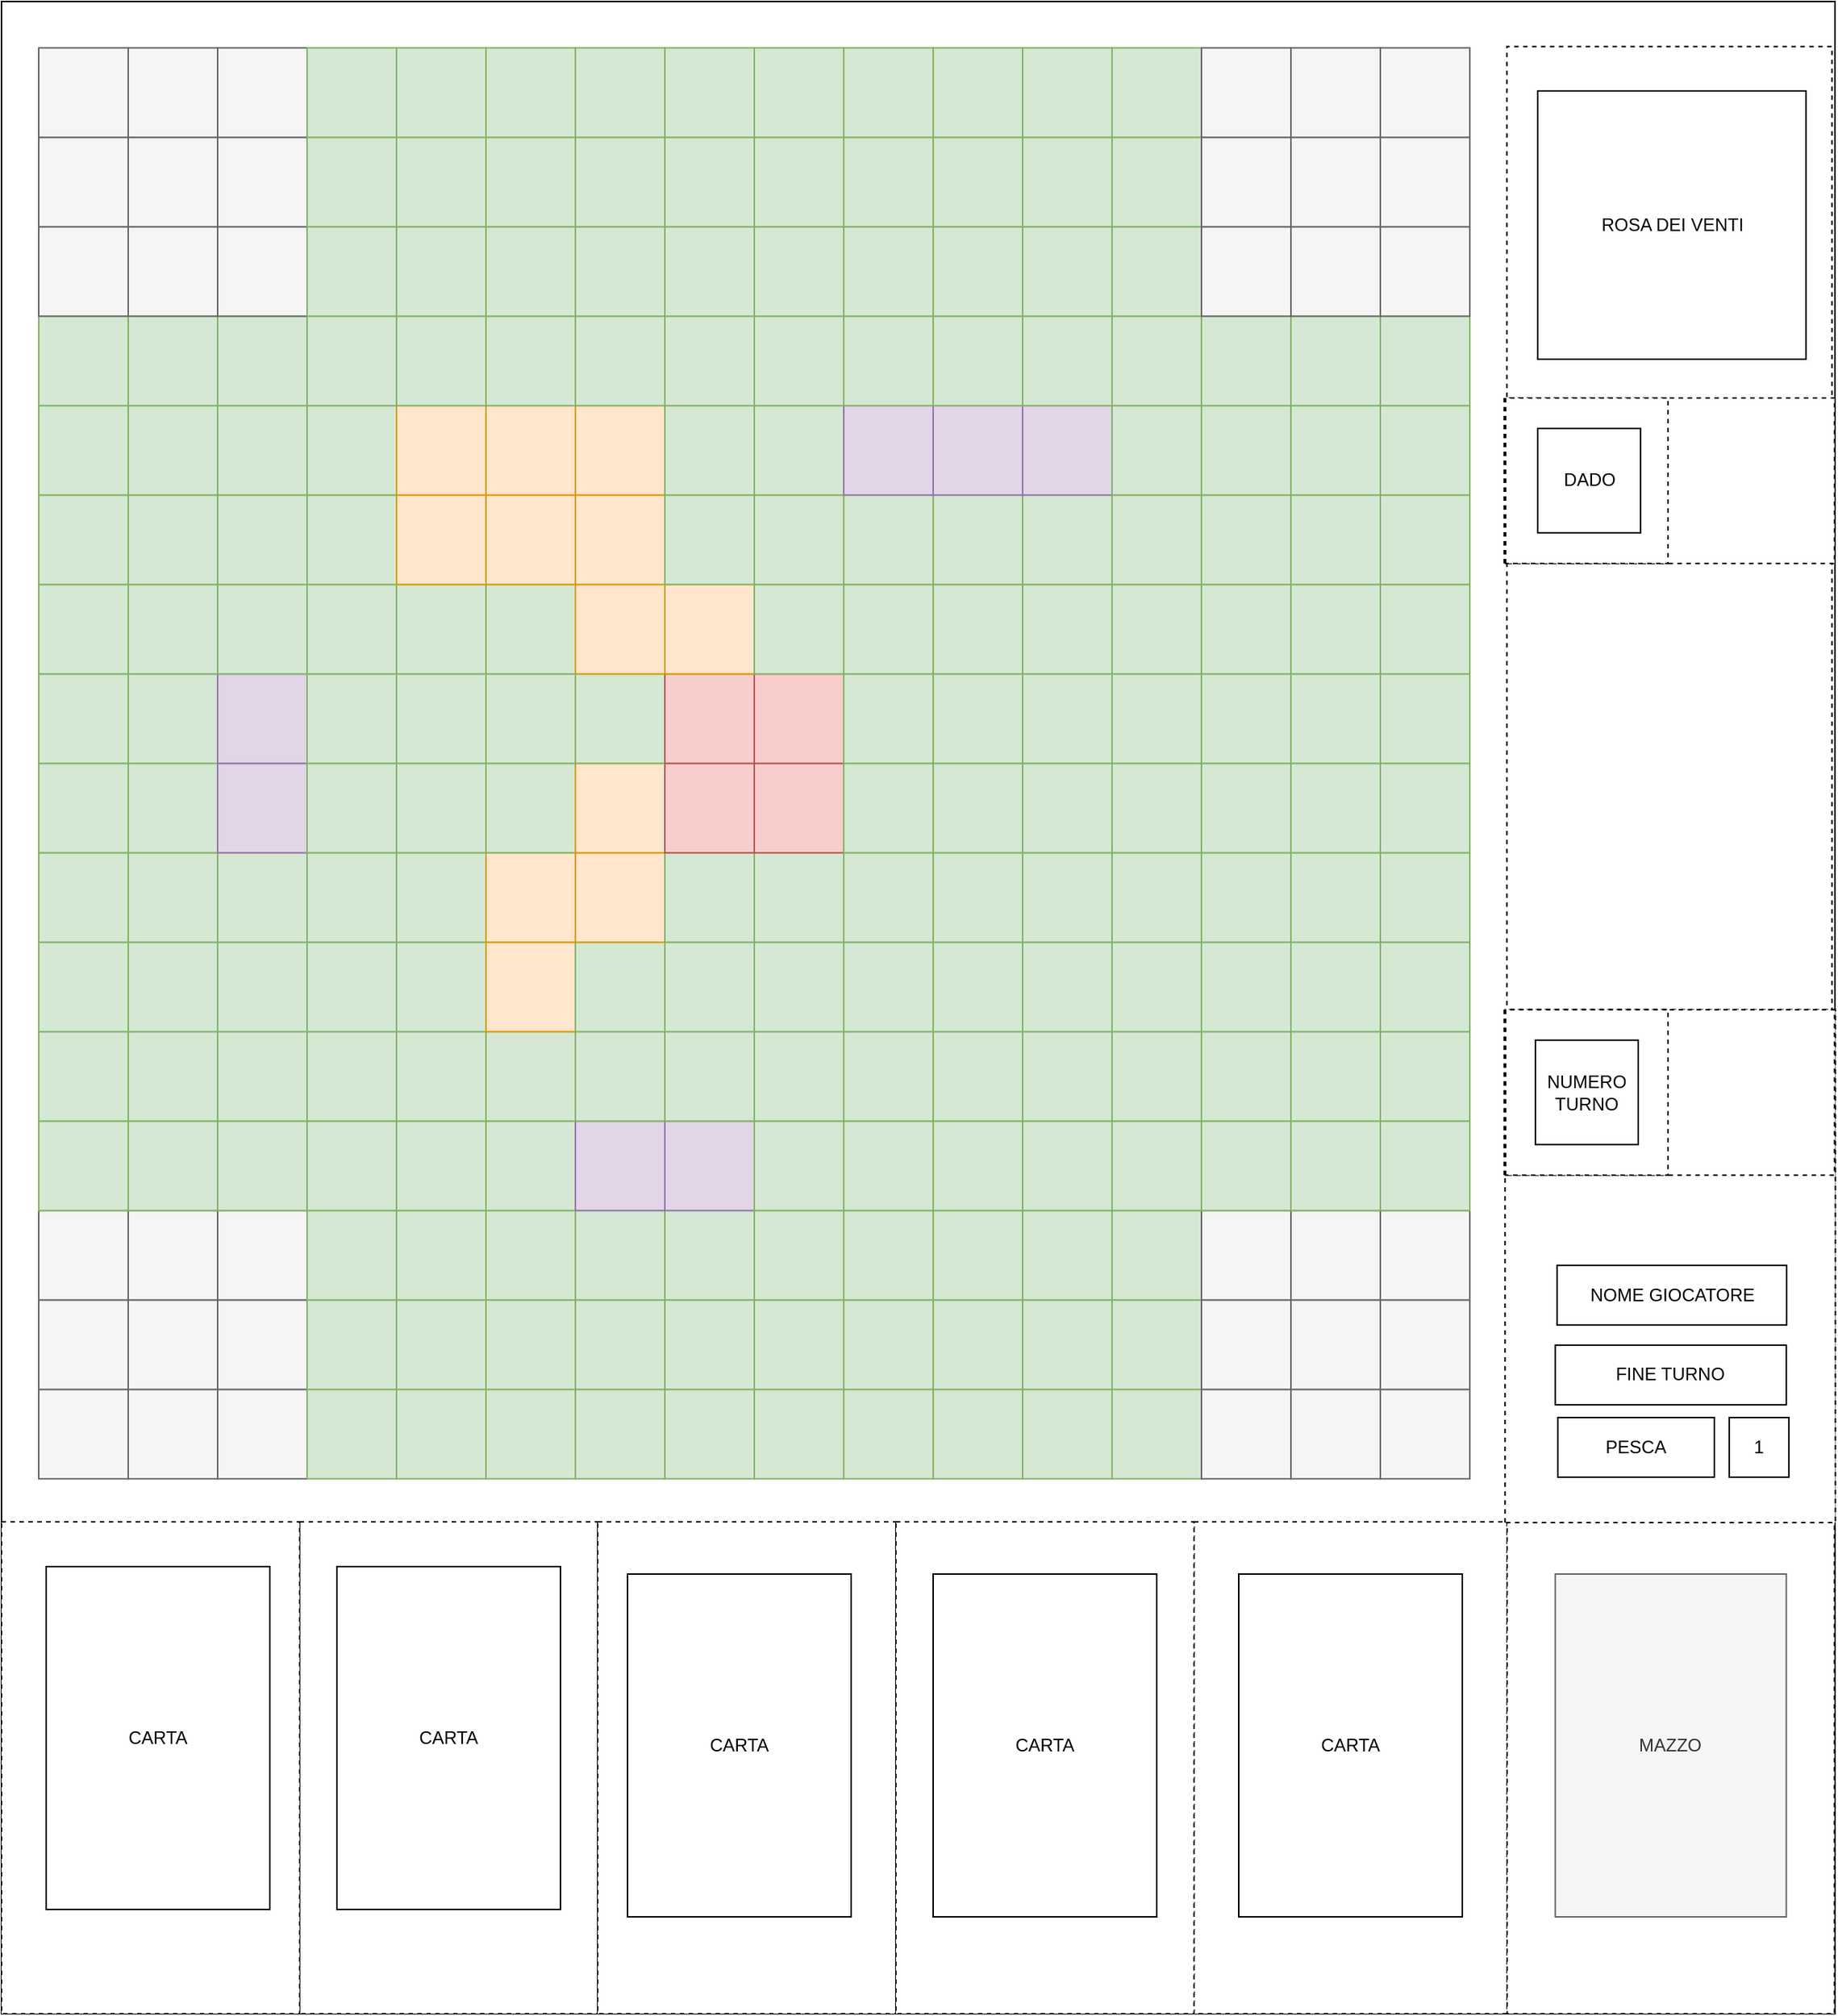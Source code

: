 <mxfile>
    <diagram id="CTq30IqzhG5_dcK7Rdjc" name="Page-1">
        <mxGraphModel dx="1653" dy="2580" grid="1" gridSize="10" guides="1" tooltips="1" connect="1" arrows="1" fold="1" page="1" pageScale="1" pageWidth="827" pageHeight="1169" math="0" shadow="0">
            <root>
                <mxCell id="0"/>
                <mxCell id="1" parent="0"/>
                <mxCell id="8" value="" style="rounded=0;whiteSpace=wrap;html=1;" parent="1" vertex="1">
                    <mxGeometry x="150" y="-380" width="1230" height="1350" as="geometry"/>
                </mxCell>
                <mxCell id="9" value="" style="rounded=0;whiteSpace=wrap;html=1;fillColor=#f5f5f5;fontColor=#333333;strokeColor=#666666;" parent="1" vertex="1">
                    <mxGeometry x="175" y="551.13" width="60" height="60" as="geometry"/>
                </mxCell>
                <mxCell id="10" value="" style="rounded=0;whiteSpace=wrap;html=1;fillColor=#f5f5f5;fontColor=#333333;strokeColor=#666666;" parent="1" vertex="1">
                    <mxGeometry x="235" y="551.13" width="60" height="60" as="geometry"/>
                </mxCell>
                <mxCell id="11" value="" style="rounded=0;whiteSpace=wrap;html=1;fillColor=#f5f5f5;fontColor=#333333;strokeColor=#666666;" parent="1" vertex="1">
                    <mxGeometry x="295" y="551.13" width="60" height="60" as="geometry"/>
                </mxCell>
                <mxCell id="12" value="" style="rounded=0;whiteSpace=wrap;html=1;fillColor=#d5e8d4;strokeColor=#82b366;" parent="1" vertex="1">
                    <mxGeometry x="355" y="551.13" width="60" height="60" as="geometry"/>
                </mxCell>
                <mxCell id="13" value="" style="rounded=0;whiteSpace=wrap;html=1;fillColor=#d5e8d4;strokeColor=#82b366;" parent="1" vertex="1">
                    <mxGeometry x="415" y="551.13" width="60" height="60" as="geometry"/>
                </mxCell>
                <mxCell id="14" value="" style="rounded=0;whiteSpace=wrap;html=1;fillColor=#d5e8d4;strokeColor=#82b366;" parent="1" vertex="1">
                    <mxGeometry x="475" y="551.13" width="60" height="60" as="geometry"/>
                </mxCell>
                <mxCell id="15" value="" style="rounded=0;whiteSpace=wrap;html=1;fillColor=#d5e8d4;strokeColor=#82b366;" parent="1" vertex="1">
                    <mxGeometry x="535" y="551.13" width="60" height="60" as="geometry"/>
                </mxCell>
                <mxCell id="16" value="" style="rounded=0;whiteSpace=wrap;html=1;fillColor=#d5e8d4;strokeColor=#82b366;" parent="1" vertex="1">
                    <mxGeometry x="595" y="551.13" width="60" height="60" as="geometry"/>
                </mxCell>
                <mxCell id="17" value="" style="rounded=0;whiteSpace=wrap;html=1;fillColor=#d5e8d4;strokeColor=#82b366;" parent="1" vertex="1">
                    <mxGeometry x="655" y="551.13" width="60" height="60" as="geometry"/>
                </mxCell>
                <mxCell id="18" value="" style="rounded=0;whiteSpace=wrap;html=1;fillColor=#d5e8d4;strokeColor=#82b366;" parent="1" vertex="1">
                    <mxGeometry x="715" y="551.13" width="60" height="60" as="geometry"/>
                </mxCell>
                <mxCell id="19" value="" style="rounded=0;whiteSpace=wrap;html=1;fillColor=#d5e8d4;strokeColor=#82b366;" parent="1" vertex="1">
                    <mxGeometry x="775" y="551.13" width="60" height="60" as="geometry"/>
                </mxCell>
                <mxCell id="20" value="" style="rounded=0;whiteSpace=wrap;html=1;fillColor=#d5e8d4;strokeColor=#82b366;" parent="1" vertex="1">
                    <mxGeometry x="835" y="551.13" width="60" height="60" as="geometry"/>
                </mxCell>
                <mxCell id="21" value="" style="rounded=0;whiteSpace=wrap;html=1;fillColor=#d5e8d4;strokeColor=#82b366;" parent="1" vertex="1">
                    <mxGeometry x="895" y="551.13" width="60" height="60" as="geometry"/>
                </mxCell>
                <mxCell id="23" value="" style="rounded=0;whiteSpace=wrap;html=1;fillColor=#f5f5f5;fontColor=#333333;strokeColor=#666666;" parent="1" vertex="1">
                    <mxGeometry x="955" y="551.13" width="60" height="60" as="geometry"/>
                </mxCell>
                <mxCell id="24" value="" style="rounded=0;whiteSpace=wrap;html=1;fillColor=#f5f5f5;fontColor=#333333;strokeColor=#666666;" parent="1" vertex="1">
                    <mxGeometry x="1015" y="551.13" width="60" height="60" as="geometry"/>
                </mxCell>
                <mxCell id="25" value="" style="rounded=0;whiteSpace=wrap;html=1;fillColor=#f5f5f5;fontColor=#333333;strokeColor=#666666;" parent="1" vertex="1">
                    <mxGeometry x="1075" y="551.13" width="60" height="60" as="geometry"/>
                </mxCell>
                <mxCell id="26" value="" style="rounded=0;whiteSpace=wrap;html=1;fillColor=#f5f5f5;fontColor=#333333;strokeColor=#666666;" parent="1" vertex="1">
                    <mxGeometry x="175" y="491.13" width="60" height="60" as="geometry"/>
                </mxCell>
                <mxCell id="27" value="" style="rounded=0;whiteSpace=wrap;html=1;fillColor=#f5f5f5;fontColor=#333333;strokeColor=#666666;" parent="1" vertex="1">
                    <mxGeometry x="235" y="491.13" width="60" height="60" as="geometry"/>
                </mxCell>
                <mxCell id="28" value="" style="rounded=0;whiteSpace=wrap;html=1;fillColor=#f5f5f5;fontColor=#333333;strokeColor=#666666;" parent="1" vertex="1">
                    <mxGeometry x="295" y="491.13" width="60" height="60" as="geometry"/>
                </mxCell>
                <mxCell id="29" value="" style="rounded=0;whiteSpace=wrap;html=1;fillColor=#d5e8d4;strokeColor=#82b366;" parent="1" vertex="1">
                    <mxGeometry x="355" y="491.13" width="60" height="60" as="geometry"/>
                </mxCell>
                <mxCell id="30" value="" style="rounded=0;whiteSpace=wrap;html=1;fillColor=#d5e8d4;strokeColor=#82b366;" parent="1" vertex="1">
                    <mxGeometry x="415" y="491.13" width="60" height="60" as="geometry"/>
                </mxCell>
                <mxCell id="31" value="" style="rounded=0;whiteSpace=wrap;html=1;fillColor=#d5e8d4;strokeColor=#82b366;" parent="1" vertex="1">
                    <mxGeometry x="475" y="491.13" width="60" height="60" as="geometry"/>
                </mxCell>
                <mxCell id="32" value="" style="rounded=0;whiteSpace=wrap;html=1;fillColor=#d5e8d4;strokeColor=#82b366;" parent="1" vertex="1">
                    <mxGeometry x="535" y="491.13" width="60" height="60" as="geometry"/>
                </mxCell>
                <mxCell id="33" value="" style="rounded=0;whiteSpace=wrap;html=1;fillColor=#d5e8d4;strokeColor=#82b366;" parent="1" vertex="1">
                    <mxGeometry x="595" y="491.13" width="60" height="60" as="geometry"/>
                </mxCell>
                <mxCell id="34" value="" style="rounded=0;whiteSpace=wrap;html=1;fillColor=#d5e8d4;strokeColor=#82b366;" parent="1" vertex="1">
                    <mxGeometry x="655" y="491.13" width="60" height="60" as="geometry"/>
                </mxCell>
                <mxCell id="35" value="" style="rounded=0;whiteSpace=wrap;html=1;fillColor=#d5e8d4;strokeColor=#82b366;" parent="1" vertex="1">
                    <mxGeometry x="715" y="491.13" width="60" height="60" as="geometry"/>
                </mxCell>
                <mxCell id="36" value="" style="rounded=0;whiteSpace=wrap;html=1;fillColor=#d5e8d4;strokeColor=#82b366;" parent="1" vertex="1">
                    <mxGeometry x="775" y="491.13" width="60" height="60" as="geometry"/>
                </mxCell>
                <mxCell id="37" value="" style="rounded=0;whiteSpace=wrap;html=1;fillColor=#d5e8d4;strokeColor=#82b366;" parent="1" vertex="1">
                    <mxGeometry x="835" y="491.13" width="60" height="60" as="geometry"/>
                </mxCell>
                <mxCell id="38" value="" style="rounded=0;whiteSpace=wrap;html=1;fillColor=#d5e8d4;strokeColor=#82b366;" parent="1" vertex="1">
                    <mxGeometry x="895" y="491.13" width="60" height="60" as="geometry"/>
                </mxCell>
                <mxCell id="39" value="" style="rounded=0;whiteSpace=wrap;html=1;fillColor=#f5f5f5;fontColor=#333333;strokeColor=#666666;" parent="1" vertex="1">
                    <mxGeometry x="955" y="491.13" width="60" height="60" as="geometry"/>
                </mxCell>
                <mxCell id="40" value="" style="rounded=0;whiteSpace=wrap;html=1;fillColor=#f5f5f5;fontColor=#333333;strokeColor=#666666;" parent="1" vertex="1">
                    <mxGeometry x="1015" y="491.13" width="60" height="60" as="geometry"/>
                </mxCell>
                <mxCell id="41" value="" style="rounded=0;whiteSpace=wrap;html=1;fillColor=#f5f5f5;fontColor=#333333;strokeColor=#666666;" parent="1" vertex="1">
                    <mxGeometry x="1075" y="491.13" width="60" height="60" as="geometry"/>
                </mxCell>
                <mxCell id="42" value="" style="rounded=0;whiteSpace=wrap;html=1;fillColor=#f5f5f5;fontColor=#333333;strokeColor=#666666;" parent="1" vertex="1">
                    <mxGeometry x="175" y="431.13" width="60" height="60" as="geometry"/>
                </mxCell>
                <mxCell id="43" value="" style="rounded=0;whiteSpace=wrap;html=1;fillColor=#f5f5f5;fontColor=#333333;strokeColor=#666666;" parent="1" vertex="1">
                    <mxGeometry x="235" y="431.13" width="60" height="60" as="geometry"/>
                </mxCell>
                <mxCell id="44" value="" style="rounded=0;whiteSpace=wrap;html=1;fillColor=#f5f5f5;fontColor=#333333;strokeColor=#666666;" parent="1" vertex="1">
                    <mxGeometry x="295" y="431.13" width="60" height="60" as="geometry"/>
                </mxCell>
                <mxCell id="45" value="" style="rounded=0;whiteSpace=wrap;html=1;fillColor=#d5e8d4;strokeColor=#82b366;" parent="1" vertex="1">
                    <mxGeometry x="355" y="431.13" width="60" height="60" as="geometry"/>
                </mxCell>
                <mxCell id="46" value="" style="rounded=0;whiteSpace=wrap;html=1;fillColor=#d5e8d4;strokeColor=#82b366;" parent="1" vertex="1">
                    <mxGeometry x="415" y="431.13" width="60" height="60" as="geometry"/>
                </mxCell>
                <mxCell id="47" value="" style="rounded=0;whiteSpace=wrap;html=1;fillColor=#d5e8d4;strokeColor=#82b366;" parent="1" vertex="1">
                    <mxGeometry x="475" y="431.13" width="60" height="60" as="geometry"/>
                </mxCell>
                <mxCell id="48" value="" style="rounded=0;whiteSpace=wrap;html=1;fillColor=#d5e8d4;strokeColor=#82b366;" parent="1" vertex="1">
                    <mxGeometry x="535" y="431.13" width="60" height="60" as="geometry"/>
                </mxCell>
                <mxCell id="49" value="" style="rounded=0;whiteSpace=wrap;html=1;fillColor=#d5e8d4;strokeColor=#82b366;" parent="1" vertex="1">
                    <mxGeometry x="595" y="431.13" width="60" height="60" as="geometry"/>
                </mxCell>
                <mxCell id="50" value="" style="rounded=0;whiteSpace=wrap;html=1;fillColor=#d5e8d4;strokeColor=#82b366;" parent="1" vertex="1">
                    <mxGeometry x="655" y="431.13" width="60" height="60" as="geometry"/>
                </mxCell>
                <mxCell id="51" value="" style="rounded=0;whiteSpace=wrap;html=1;fillColor=#d5e8d4;strokeColor=#82b366;" parent="1" vertex="1">
                    <mxGeometry x="715" y="431.13" width="60" height="60" as="geometry"/>
                </mxCell>
                <mxCell id="52" value="" style="rounded=0;whiteSpace=wrap;html=1;fillColor=#d5e8d4;strokeColor=#82b366;" parent="1" vertex="1">
                    <mxGeometry x="775" y="431.13" width="60" height="60" as="geometry"/>
                </mxCell>
                <mxCell id="53" value="" style="rounded=0;whiteSpace=wrap;html=1;fillColor=#d5e8d4;strokeColor=#82b366;" parent="1" vertex="1">
                    <mxGeometry x="835" y="431.13" width="60" height="60" as="geometry"/>
                </mxCell>
                <mxCell id="54" value="" style="rounded=0;whiteSpace=wrap;html=1;fillColor=#d5e8d4;strokeColor=#82b366;" parent="1" vertex="1">
                    <mxGeometry x="895" y="431.13" width="60" height="60" as="geometry"/>
                </mxCell>
                <mxCell id="55" value="" style="rounded=0;whiteSpace=wrap;html=1;fillColor=#f5f5f5;fontColor=#333333;strokeColor=#666666;" parent="1" vertex="1">
                    <mxGeometry x="955" y="431.13" width="60" height="60" as="geometry"/>
                </mxCell>
                <mxCell id="56" value="" style="rounded=0;whiteSpace=wrap;html=1;fillColor=#f5f5f5;fontColor=#333333;strokeColor=#666666;" parent="1" vertex="1">
                    <mxGeometry x="1015" y="431.13" width="60" height="60" as="geometry"/>
                </mxCell>
                <mxCell id="57" value="" style="rounded=0;whiteSpace=wrap;html=1;fillColor=#f5f5f5;fontColor=#333333;strokeColor=#666666;" parent="1" vertex="1">
                    <mxGeometry x="1075" y="431.13" width="60" height="60" as="geometry"/>
                </mxCell>
                <mxCell id="58" value="" style="rounded=0;whiteSpace=wrap;html=1;fillColor=#d5e8d4;strokeColor=#82b366;" parent="1" vertex="1">
                    <mxGeometry x="175" y="371.13" width="60" height="60" as="geometry"/>
                </mxCell>
                <mxCell id="59" value="" style="rounded=0;whiteSpace=wrap;html=1;fillColor=#d5e8d4;strokeColor=#82b366;" parent="1" vertex="1">
                    <mxGeometry x="235" y="371.13" width="60" height="60" as="geometry"/>
                </mxCell>
                <mxCell id="60" value="" style="rounded=0;whiteSpace=wrap;html=1;fillColor=#d5e8d4;strokeColor=#82b366;" parent="1" vertex="1">
                    <mxGeometry x="295" y="371.13" width="60" height="60" as="geometry"/>
                </mxCell>
                <mxCell id="61" value="" style="rounded=0;whiteSpace=wrap;html=1;fillColor=#d5e8d4;strokeColor=#82b366;" parent="1" vertex="1">
                    <mxGeometry x="355" y="371.13" width="60" height="60" as="geometry"/>
                </mxCell>
                <mxCell id="62" value="" style="rounded=0;whiteSpace=wrap;html=1;fillColor=#d5e8d4;strokeColor=#82b366;" parent="1" vertex="1">
                    <mxGeometry x="415" y="371.13" width="60" height="60" as="geometry"/>
                </mxCell>
                <mxCell id="63" value="" style="rounded=0;whiteSpace=wrap;html=1;fillColor=#d5e8d4;strokeColor=#82b366;" parent="1" vertex="1">
                    <mxGeometry x="475" y="371.13" width="60" height="60" as="geometry"/>
                </mxCell>
                <mxCell id="64" value="" style="rounded=0;whiteSpace=wrap;html=1;fillColor=#e1d5e7;strokeColor=#9673a6;" parent="1" vertex="1">
                    <mxGeometry x="535" y="371.13" width="60" height="60" as="geometry"/>
                </mxCell>
                <mxCell id="65" value="" style="rounded=0;whiteSpace=wrap;html=1;fillColor=#e1d5e7;strokeColor=#9673a6;" parent="1" vertex="1">
                    <mxGeometry x="595" y="371.13" width="60" height="60" as="geometry"/>
                </mxCell>
                <mxCell id="66" value="" style="rounded=0;whiteSpace=wrap;html=1;fillColor=#d5e8d4;strokeColor=#82b366;" parent="1" vertex="1">
                    <mxGeometry x="655" y="371.13" width="60" height="60" as="geometry"/>
                </mxCell>
                <mxCell id="67" value="" style="rounded=0;whiteSpace=wrap;html=1;fillColor=#d5e8d4;strokeColor=#82b366;" parent="1" vertex="1">
                    <mxGeometry x="715" y="371.13" width="60" height="60" as="geometry"/>
                </mxCell>
                <mxCell id="68" value="" style="rounded=0;whiteSpace=wrap;html=1;fillColor=#d5e8d4;strokeColor=#82b366;" parent="1" vertex="1">
                    <mxGeometry x="775" y="371.13" width="60" height="60" as="geometry"/>
                </mxCell>
                <mxCell id="69" value="" style="rounded=0;whiteSpace=wrap;html=1;fillColor=#d5e8d4;strokeColor=#82b366;" parent="1" vertex="1">
                    <mxGeometry x="835" y="371.13" width="60" height="60" as="geometry"/>
                </mxCell>
                <mxCell id="70" value="" style="rounded=0;whiteSpace=wrap;html=1;fillColor=#d5e8d4;strokeColor=#82b366;" parent="1" vertex="1">
                    <mxGeometry x="895" y="371.13" width="60" height="60" as="geometry"/>
                </mxCell>
                <mxCell id="71" value="" style="rounded=0;whiteSpace=wrap;html=1;fillColor=#d5e8d4;strokeColor=#82b366;" parent="1" vertex="1">
                    <mxGeometry x="955" y="371.13" width="60" height="60" as="geometry"/>
                </mxCell>
                <mxCell id="72" value="" style="rounded=0;whiteSpace=wrap;html=1;fillColor=#d5e8d4;strokeColor=#82b366;" parent="1" vertex="1">
                    <mxGeometry x="1015" y="371.13" width="60" height="60" as="geometry"/>
                </mxCell>
                <mxCell id="73" value="" style="rounded=0;whiteSpace=wrap;html=1;fillColor=#d5e8d4;strokeColor=#82b366;" parent="1" vertex="1">
                    <mxGeometry x="1075" y="371.13" width="60" height="60" as="geometry"/>
                </mxCell>
                <mxCell id="74" value="" style="rounded=0;whiteSpace=wrap;html=1;fillColor=#d5e8d4;strokeColor=#82b366;" parent="1" vertex="1">
                    <mxGeometry x="175" y="311.13" width="60" height="60" as="geometry"/>
                </mxCell>
                <mxCell id="75" value="" style="rounded=0;whiteSpace=wrap;html=1;fillColor=#d5e8d4;strokeColor=#82b366;" parent="1" vertex="1">
                    <mxGeometry x="235" y="311.13" width="60" height="60" as="geometry"/>
                </mxCell>
                <mxCell id="76" value="" style="rounded=0;whiteSpace=wrap;html=1;fillColor=#d5e8d4;strokeColor=#82b366;" parent="1" vertex="1">
                    <mxGeometry x="295" y="311.13" width="60" height="60" as="geometry"/>
                </mxCell>
                <mxCell id="77" value="" style="rounded=0;whiteSpace=wrap;html=1;fillColor=#d5e8d4;strokeColor=#82b366;" parent="1" vertex="1">
                    <mxGeometry x="355" y="311.13" width="60" height="60" as="geometry"/>
                </mxCell>
                <mxCell id="78" value="" style="rounded=0;whiteSpace=wrap;html=1;fillColor=#d5e8d4;strokeColor=#82b366;" parent="1" vertex="1">
                    <mxGeometry x="415" y="311.13" width="60" height="60" as="geometry"/>
                </mxCell>
                <mxCell id="79" value="" style="rounded=0;whiteSpace=wrap;html=1;fillColor=#d5e8d4;strokeColor=#82b366;" parent="1" vertex="1">
                    <mxGeometry x="475" y="311.13" width="60" height="60" as="geometry"/>
                </mxCell>
                <mxCell id="80" value="" style="rounded=0;whiteSpace=wrap;html=1;fillColor=#d5e8d4;strokeColor=#82b366;" parent="1" vertex="1">
                    <mxGeometry x="535" y="311.13" width="60" height="60" as="geometry"/>
                </mxCell>
                <mxCell id="81" value="" style="rounded=0;whiteSpace=wrap;html=1;fillColor=#d5e8d4;strokeColor=#82b366;" parent="1" vertex="1">
                    <mxGeometry x="595" y="311.13" width="60" height="60" as="geometry"/>
                </mxCell>
                <mxCell id="82" value="" style="rounded=0;whiteSpace=wrap;html=1;fillColor=#d5e8d4;strokeColor=#82b366;" parent="1" vertex="1">
                    <mxGeometry x="655" y="311.13" width="60" height="60" as="geometry"/>
                </mxCell>
                <mxCell id="83" value="" style="rounded=0;whiteSpace=wrap;html=1;fillColor=#d5e8d4;strokeColor=#82b366;" parent="1" vertex="1">
                    <mxGeometry x="715" y="311.13" width="60" height="60" as="geometry"/>
                </mxCell>
                <mxCell id="84" value="" style="rounded=0;whiteSpace=wrap;html=1;fillColor=#d5e8d4;strokeColor=#82b366;" parent="1" vertex="1">
                    <mxGeometry x="775" y="311.13" width="60" height="60" as="geometry"/>
                </mxCell>
                <mxCell id="85" value="" style="rounded=0;whiteSpace=wrap;html=1;fillColor=#d5e8d4;strokeColor=#82b366;" parent="1" vertex="1">
                    <mxGeometry x="835" y="311.13" width="60" height="60" as="geometry"/>
                </mxCell>
                <mxCell id="86" value="" style="rounded=0;whiteSpace=wrap;html=1;fillColor=#d5e8d4;strokeColor=#82b366;" parent="1" vertex="1">
                    <mxGeometry x="895" y="311.13" width="60" height="60" as="geometry"/>
                </mxCell>
                <mxCell id="87" value="" style="rounded=0;whiteSpace=wrap;html=1;fillColor=#d5e8d4;strokeColor=#82b366;" parent="1" vertex="1">
                    <mxGeometry x="955" y="311.13" width="60" height="60" as="geometry"/>
                </mxCell>
                <mxCell id="88" value="" style="rounded=0;whiteSpace=wrap;html=1;fillColor=#d5e8d4;strokeColor=#82b366;" parent="1" vertex="1">
                    <mxGeometry x="1015" y="311.13" width="60" height="60" as="geometry"/>
                </mxCell>
                <mxCell id="89" value="" style="rounded=0;whiteSpace=wrap;html=1;fillColor=#d5e8d4;strokeColor=#82b366;" parent="1" vertex="1">
                    <mxGeometry x="1075" y="311.13" width="60" height="60" as="geometry"/>
                </mxCell>
                <mxCell id="90" value="" style="rounded=0;whiteSpace=wrap;html=1;fillColor=#d5e8d4;strokeColor=#82b366;" parent="1" vertex="1">
                    <mxGeometry x="175" y="251.13" width="60" height="60" as="geometry"/>
                </mxCell>
                <mxCell id="91" value="" style="rounded=0;whiteSpace=wrap;html=1;fillColor=#d5e8d4;strokeColor=#82b366;" parent="1" vertex="1">
                    <mxGeometry x="235" y="251.13" width="60" height="60" as="geometry"/>
                </mxCell>
                <mxCell id="92" value="" style="rounded=0;whiteSpace=wrap;html=1;fillColor=#d5e8d4;strokeColor=#82b366;" parent="1" vertex="1">
                    <mxGeometry x="295" y="251.13" width="60" height="60" as="geometry"/>
                </mxCell>
                <mxCell id="93" value="" style="rounded=0;whiteSpace=wrap;html=1;fillColor=#d5e8d4;strokeColor=#82b366;" parent="1" vertex="1">
                    <mxGeometry x="355" y="251.13" width="60" height="60" as="geometry"/>
                </mxCell>
                <mxCell id="94" value="" style="rounded=0;whiteSpace=wrap;html=1;fillColor=#d5e8d4;strokeColor=#82b366;" parent="1" vertex="1">
                    <mxGeometry x="415" y="251.13" width="60" height="60" as="geometry"/>
                </mxCell>
                <mxCell id="95" value="" style="rounded=0;whiteSpace=wrap;html=1;fillColor=#ffe6cc;strokeColor=#d79b00;" parent="1" vertex="1">
                    <mxGeometry x="475" y="251.13" width="60" height="60" as="geometry"/>
                </mxCell>
                <mxCell id="96" value="" style="rounded=0;whiteSpace=wrap;html=1;fillColor=#d5e8d4;strokeColor=#82b366;" parent="1" vertex="1">
                    <mxGeometry x="535" y="251.13" width="60" height="60" as="geometry"/>
                </mxCell>
                <mxCell id="97" value="" style="rounded=0;whiteSpace=wrap;html=1;fillColor=#d5e8d4;strokeColor=#82b366;" parent="1" vertex="1">
                    <mxGeometry x="595" y="251.13" width="60" height="60" as="geometry"/>
                </mxCell>
                <mxCell id="98" value="" style="rounded=0;whiteSpace=wrap;html=1;fillColor=#d5e8d4;strokeColor=#82b366;" parent="1" vertex="1">
                    <mxGeometry x="655" y="251.13" width="60" height="60" as="geometry"/>
                </mxCell>
                <mxCell id="99" value="" style="rounded=0;whiteSpace=wrap;html=1;fillColor=#d5e8d4;strokeColor=#82b366;" parent="1" vertex="1">
                    <mxGeometry x="715" y="251.13" width="60" height="60" as="geometry"/>
                </mxCell>
                <mxCell id="100" value="" style="rounded=0;whiteSpace=wrap;html=1;fillColor=#d5e8d4;strokeColor=#82b366;" parent="1" vertex="1">
                    <mxGeometry x="775" y="251.13" width="60" height="60" as="geometry"/>
                </mxCell>
                <mxCell id="101" value="" style="rounded=0;whiteSpace=wrap;html=1;fillColor=#d5e8d4;strokeColor=#82b366;" parent="1" vertex="1">
                    <mxGeometry x="835" y="251.13" width="60" height="60" as="geometry"/>
                </mxCell>
                <mxCell id="102" value="" style="rounded=0;whiteSpace=wrap;html=1;fillColor=#d5e8d4;strokeColor=#82b366;" parent="1" vertex="1">
                    <mxGeometry x="895" y="251.13" width="60" height="60" as="geometry"/>
                </mxCell>
                <mxCell id="103" value="" style="rounded=0;whiteSpace=wrap;html=1;fillColor=#d5e8d4;strokeColor=#82b366;" parent="1" vertex="1">
                    <mxGeometry x="955" y="251.13" width="60" height="60" as="geometry"/>
                </mxCell>
                <mxCell id="104" value="" style="rounded=0;whiteSpace=wrap;html=1;fillColor=#d5e8d4;strokeColor=#82b366;" parent="1" vertex="1">
                    <mxGeometry x="1015" y="251.13" width="60" height="60" as="geometry"/>
                </mxCell>
                <mxCell id="105" value="" style="rounded=0;whiteSpace=wrap;html=1;fillColor=#d5e8d4;strokeColor=#82b366;" parent="1" vertex="1">
                    <mxGeometry x="1075" y="251.13" width="60" height="60" as="geometry"/>
                </mxCell>
                <mxCell id="106" value="" style="rounded=0;whiteSpace=wrap;html=1;fillColor=#d5e8d4;strokeColor=#82b366;" parent="1" vertex="1">
                    <mxGeometry x="175" y="191.13" width="60" height="60" as="geometry"/>
                </mxCell>
                <mxCell id="107" value="" style="rounded=0;whiteSpace=wrap;html=1;fillColor=#d5e8d4;strokeColor=#82b366;" parent="1" vertex="1">
                    <mxGeometry x="235" y="191.13" width="60" height="60" as="geometry"/>
                </mxCell>
                <mxCell id="108" value="" style="rounded=0;whiteSpace=wrap;html=1;fillColor=#d5e8d4;strokeColor=#82b366;" parent="1" vertex="1">
                    <mxGeometry x="295" y="191.13" width="60" height="60" as="geometry"/>
                </mxCell>
                <mxCell id="109" value="" style="rounded=0;whiteSpace=wrap;html=1;fillColor=#d5e8d4;strokeColor=#82b366;" parent="1" vertex="1">
                    <mxGeometry x="355" y="191.13" width="60" height="60" as="geometry"/>
                </mxCell>
                <mxCell id="110" value="" style="rounded=0;whiteSpace=wrap;html=1;fillColor=#d5e8d4;strokeColor=#82b366;" parent="1" vertex="1">
                    <mxGeometry x="415" y="191.13" width="60" height="60" as="geometry"/>
                </mxCell>
                <mxCell id="111" value="" style="rounded=0;whiteSpace=wrap;html=1;fillColor=#ffe6cc;strokeColor=#d79b00;" parent="1" vertex="1">
                    <mxGeometry x="475" y="191.13" width="60" height="60" as="geometry"/>
                </mxCell>
                <mxCell id="112" value="" style="rounded=0;whiteSpace=wrap;html=1;fillColor=#ffe6cc;strokeColor=#d79b00;" parent="1" vertex="1">
                    <mxGeometry x="535" y="191.13" width="60" height="60" as="geometry"/>
                </mxCell>
                <mxCell id="113" value="" style="rounded=0;whiteSpace=wrap;html=1;fillColor=#d5e8d4;strokeColor=#82b366;" parent="1" vertex="1">
                    <mxGeometry x="595" y="191.13" width="60" height="60" as="geometry"/>
                </mxCell>
                <mxCell id="114" value="" style="rounded=0;whiteSpace=wrap;html=1;fillColor=#d5e8d4;strokeColor=#82b366;" parent="1" vertex="1">
                    <mxGeometry x="655" y="191.13" width="60" height="60" as="geometry"/>
                </mxCell>
                <mxCell id="115" value="" style="rounded=0;whiteSpace=wrap;html=1;fillColor=#d5e8d4;strokeColor=#82b366;" parent="1" vertex="1">
                    <mxGeometry x="715" y="191.13" width="60" height="60" as="geometry"/>
                </mxCell>
                <mxCell id="116" value="" style="rounded=0;whiteSpace=wrap;html=1;fillColor=#d5e8d4;strokeColor=#82b366;" parent="1" vertex="1">
                    <mxGeometry x="775" y="191.13" width="60" height="60" as="geometry"/>
                </mxCell>
                <mxCell id="117" value="" style="rounded=0;whiteSpace=wrap;html=1;fillColor=#d5e8d4;strokeColor=#82b366;" parent="1" vertex="1">
                    <mxGeometry x="835" y="191.13" width="60" height="60" as="geometry"/>
                </mxCell>
                <mxCell id="118" value="" style="rounded=0;whiteSpace=wrap;html=1;fillColor=#d5e8d4;strokeColor=#82b366;" parent="1" vertex="1">
                    <mxGeometry x="895" y="191.13" width="60" height="60" as="geometry"/>
                </mxCell>
                <mxCell id="119" value="" style="rounded=0;whiteSpace=wrap;html=1;fillColor=#d5e8d4;strokeColor=#82b366;" parent="1" vertex="1">
                    <mxGeometry x="955" y="191.13" width="60" height="60" as="geometry"/>
                </mxCell>
                <mxCell id="120" value="" style="rounded=0;whiteSpace=wrap;html=1;fillColor=#d5e8d4;strokeColor=#82b366;" parent="1" vertex="1">
                    <mxGeometry x="1015" y="191.13" width="60" height="60" as="geometry"/>
                </mxCell>
                <mxCell id="121" value="" style="rounded=0;whiteSpace=wrap;html=1;fillColor=#d5e8d4;strokeColor=#82b366;" parent="1" vertex="1">
                    <mxGeometry x="1075" y="191.13" width="60" height="60" as="geometry"/>
                </mxCell>
                <mxCell id="122" value="" style="rounded=0;whiteSpace=wrap;html=1;fillColor=#d5e8d4;strokeColor=#82b366;" parent="1" vertex="1">
                    <mxGeometry x="175" y="131.13" width="60" height="60" as="geometry"/>
                </mxCell>
                <mxCell id="123" value="" style="rounded=0;whiteSpace=wrap;html=1;fillColor=#d5e8d4;strokeColor=#82b366;" parent="1" vertex="1">
                    <mxGeometry x="235" y="131.13" width="60" height="60" as="geometry"/>
                </mxCell>
                <mxCell id="124" value="" style="rounded=0;whiteSpace=wrap;html=1;fillColor=#e1d5e7;strokeColor=#9673a6;" parent="1" vertex="1">
                    <mxGeometry x="295" y="131.13" width="60" height="60" as="geometry"/>
                </mxCell>
                <mxCell id="125" value="" style="rounded=0;whiteSpace=wrap;html=1;fillColor=#d5e8d4;strokeColor=#82b366;" parent="1" vertex="1">
                    <mxGeometry x="355" y="131.13" width="60" height="60" as="geometry"/>
                </mxCell>
                <mxCell id="126" value="" style="rounded=0;whiteSpace=wrap;html=1;fillColor=#d5e8d4;strokeColor=#82b366;" parent="1" vertex="1">
                    <mxGeometry x="415" y="131.13" width="60" height="60" as="geometry"/>
                </mxCell>
                <mxCell id="127" value="" style="rounded=0;whiteSpace=wrap;html=1;fillColor=#d5e8d4;strokeColor=#82b366;" parent="1" vertex="1">
                    <mxGeometry x="475" y="131.13" width="60" height="60" as="geometry"/>
                </mxCell>
                <mxCell id="128" value="" style="rounded=0;whiteSpace=wrap;html=1;fillColor=#ffe6cc;strokeColor=#d79b00;" parent="1" vertex="1">
                    <mxGeometry x="535" y="131.13" width="60" height="60" as="geometry"/>
                </mxCell>
                <mxCell id="129" value="" style="rounded=0;whiteSpace=wrap;html=1;fillColor=#f8cecc;strokeColor=#b85450;" parent="1" vertex="1">
                    <mxGeometry x="595" y="131.13" width="60" height="60" as="geometry"/>
                </mxCell>
                <mxCell id="130" value="" style="rounded=0;whiteSpace=wrap;html=1;fillColor=#f8cecc;strokeColor=#b85450;" parent="1" vertex="1">
                    <mxGeometry x="655" y="131.13" width="60" height="60" as="geometry"/>
                </mxCell>
                <mxCell id="131" value="" style="rounded=0;whiteSpace=wrap;html=1;fillColor=#d5e8d4;strokeColor=#82b366;" parent="1" vertex="1">
                    <mxGeometry x="715" y="131.13" width="60" height="60" as="geometry"/>
                </mxCell>
                <mxCell id="132" value="" style="rounded=0;whiteSpace=wrap;html=1;fillColor=#d5e8d4;strokeColor=#82b366;" parent="1" vertex="1">
                    <mxGeometry x="775" y="131.13" width="60" height="60" as="geometry"/>
                </mxCell>
                <mxCell id="133" value="" style="rounded=0;whiteSpace=wrap;html=1;fillColor=#d5e8d4;strokeColor=#82b366;" parent="1" vertex="1">
                    <mxGeometry x="835" y="131.13" width="60" height="60" as="geometry"/>
                </mxCell>
                <mxCell id="134" value="" style="rounded=0;whiteSpace=wrap;html=1;fillColor=#d5e8d4;strokeColor=#82b366;" parent="1" vertex="1">
                    <mxGeometry x="895" y="131.13" width="60" height="60" as="geometry"/>
                </mxCell>
                <mxCell id="135" value="" style="rounded=0;whiteSpace=wrap;html=1;fillColor=#d5e8d4;strokeColor=#82b366;" parent="1" vertex="1">
                    <mxGeometry x="955" y="131.13" width="60" height="60" as="geometry"/>
                </mxCell>
                <mxCell id="136" value="" style="rounded=0;whiteSpace=wrap;html=1;fillColor=#d5e8d4;strokeColor=#82b366;" parent="1" vertex="1">
                    <mxGeometry x="1015" y="131.13" width="60" height="60" as="geometry"/>
                </mxCell>
                <mxCell id="137" value="" style="rounded=0;whiteSpace=wrap;html=1;fillColor=#d5e8d4;strokeColor=#82b366;" parent="1" vertex="1">
                    <mxGeometry x="1075" y="131.13" width="60" height="60" as="geometry"/>
                </mxCell>
                <mxCell id="266" value="" style="rounded=0;whiteSpace=wrap;html=1;fillColor=#d5e8d4;strokeColor=#82b366;" parent="1" vertex="1">
                    <mxGeometry x="175" y="71.13" width="60" height="60" as="geometry"/>
                </mxCell>
                <mxCell id="267" value="" style="rounded=0;whiteSpace=wrap;html=1;fillColor=#d5e8d4;strokeColor=#82b366;" parent="1" vertex="1">
                    <mxGeometry x="235" y="71.13" width="60" height="60" as="geometry"/>
                </mxCell>
                <mxCell id="268" value="" style="rounded=0;whiteSpace=wrap;html=1;fillColor=#e1d5e7;strokeColor=#9673a6;" parent="1" vertex="1">
                    <mxGeometry x="295" y="71.13" width="60" height="60" as="geometry"/>
                </mxCell>
                <mxCell id="269" value="" style="rounded=0;whiteSpace=wrap;html=1;fillColor=#d5e8d4;strokeColor=#82b366;" parent="1" vertex="1">
                    <mxGeometry x="355" y="71.13" width="60" height="60" as="geometry"/>
                </mxCell>
                <mxCell id="270" value="" style="rounded=0;whiteSpace=wrap;html=1;fillColor=#d5e8d4;strokeColor=#82b366;" parent="1" vertex="1">
                    <mxGeometry x="415" y="71.13" width="60" height="60" as="geometry"/>
                </mxCell>
                <mxCell id="271" value="" style="rounded=0;whiteSpace=wrap;html=1;fillColor=#d5e8d4;strokeColor=#82b366;" parent="1" vertex="1">
                    <mxGeometry x="475" y="71.13" width="60" height="60" as="geometry"/>
                </mxCell>
                <mxCell id="272" value="" style="rounded=0;whiteSpace=wrap;html=1;fillColor=#d5e8d4;strokeColor=#82b366;" parent="1" vertex="1">
                    <mxGeometry x="535" y="71.13" width="60" height="60" as="geometry"/>
                </mxCell>
                <mxCell id="273" value="" style="rounded=0;whiteSpace=wrap;html=1;fillColor=#f8cecc;strokeColor=#b85450;" parent="1" vertex="1">
                    <mxGeometry x="595" y="71.13" width="60" height="60" as="geometry"/>
                </mxCell>
                <mxCell id="274" value="" style="rounded=0;whiteSpace=wrap;html=1;fillColor=#f8cecc;strokeColor=#b85450;" parent="1" vertex="1">
                    <mxGeometry x="655" y="71.13" width="60" height="60" as="geometry"/>
                </mxCell>
                <mxCell id="275" value="" style="rounded=0;whiteSpace=wrap;html=1;fillColor=#d5e8d4;strokeColor=#82b366;" parent="1" vertex="1">
                    <mxGeometry x="715" y="71.13" width="60" height="60" as="geometry"/>
                </mxCell>
                <mxCell id="276" value="" style="rounded=0;whiteSpace=wrap;html=1;fillColor=#d5e8d4;strokeColor=#82b366;" parent="1" vertex="1">
                    <mxGeometry x="775" y="71.13" width="60" height="60" as="geometry"/>
                </mxCell>
                <mxCell id="277" value="" style="rounded=0;whiteSpace=wrap;html=1;fillColor=#d5e8d4;strokeColor=#82b366;" parent="1" vertex="1">
                    <mxGeometry x="835" y="71.13" width="60" height="60" as="geometry"/>
                </mxCell>
                <mxCell id="278" value="" style="rounded=0;whiteSpace=wrap;html=1;fillColor=#d5e8d4;strokeColor=#82b366;" parent="1" vertex="1">
                    <mxGeometry x="895" y="71.13" width="60" height="60" as="geometry"/>
                </mxCell>
                <mxCell id="279" value="" style="rounded=0;whiteSpace=wrap;html=1;fillColor=#d5e8d4;strokeColor=#82b366;" parent="1" vertex="1">
                    <mxGeometry x="955" y="71.13" width="60" height="60" as="geometry"/>
                </mxCell>
                <mxCell id="280" value="" style="rounded=0;whiteSpace=wrap;html=1;fillColor=#d5e8d4;strokeColor=#82b366;" parent="1" vertex="1">
                    <mxGeometry x="1015" y="71.13" width="60" height="60" as="geometry"/>
                </mxCell>
                <mxCell id="281" value="" style="rounded=0;whiteSpace=wrap;html=1;fillColor=#d5e8d4;strokeColor=#82b366;" parent="1" vertex="1">
                    <mxGeometry x="1075" y="71.13" width="60" height="60" as="geometry"/>
                </mxCell>
                <mxCell id="282" value="" style="rounded=0;whiteSpace=wrap;html=1;fillColor=#d5e8d4;strokeColor=#82b366;" parent="1" vertex="1">
                    <mxGeometry x="175" y="11.13" width="60" height="60" as="geometry"/>
                </mxCell>
                <mxCell id="283" value="" style="rounded=0;whiteSpace=wrap;html=1;fillColor=#d5e8d4;strokeColor=#82b366;" parent="1" vertex="1">
                    <mxGeometry x="235" y="11.13" width="60" height="60" as="geometry"/>
                </mxCell>
                <mxCell id="284" value="" style="rounded=0;whiteSpace=wrap;html=1;fillColor=#d5e8d4;strokeColor=#82b366;" parent="1" vertex="1">
                    <mxGeometry x="295" y="11.13" width="60" height="60" as="geometry"/>
                </mxCell>
                <mxCell id="285" value="" style="rounded=0;whiteSpace=wrap;html=1;fillColor=#d5e8d4;strokeColor=#82b366;" parent="1" vertex="1">
                    <mxGeometry x="355" y="11.13" width="60" height="60" as="geometry"/>
                </mxCell>
                <mxCell id="286" value="" style="rounded=0;whiteSpace=wrap;html=1;fillColor=#d5e8d4;strokeColor=#82b366;" parent="1" vertex="1">
                    <mxGeometry x="415" y="11.13" width="60" height="60" as="geometry"/>
                </mxCell>
                <mxCell id="287" value="" style="rounded=0;whiteSpace=wrap;html=1;fillColor=#d5e8d4;strokeColor=#82b366;" parent="1" vertex="1">
                    <mxGeometry x="475" y="11.13" width="60" height="60" as="geometry"/>
                </mxCell>
                <mxCell id="288" value="" style="rounded=0;whiteSpace=wrap;html=1;fillColor=#ffe6cc;strokeColor=#d79b00;" parent="1" vertex="1">
                    <mxGeometry x="535" y="11.13" width="60" height="60" as="geometry"/>
                </mxCell>
                <mxCell id="289" value="" style="rounded=0;whiteSpace=wrap;html=1;fillColor=#ffe6cc;strokeColor=#d79b00;" parent="1" vertex="1">
                    <mxGeometry x="595" y="11.13" width="60" height="60" as="geometry"/>
                </mxCell>
                <mxCell id="290" value="" style="rounded=0;whiteSpace=wrap;html=1;fillColor=#d5e8d4;strokeColor=#82b366;" parent="1" vertex="1">
                    <mxGeometry x="655" y="11.13" width="60" height="60" as="geometry"/>
                </mxCell>
                <mxCell id="291" value="" style="rounded=0;whiteSpace=wrap;html=1;fillColor=#d5e8d4;strokeColor=#82b366;" parent="1" vertex="1">
                    <mxGeometry x="715" y="11.13" width="60" height="60" as="geometry"/>
                </mxCell>
                <mxCell id="292" value="" style="rounded=0;whiteSpace=wrap;html=1;fillColor=#d5e8d4;strokeColor=#82b366;" parent="1" vertex="1">
                    <mxGeometry x="775" y="11.13" width="60" height="60" as="geometry"/>
                </mxCell>
                <mxCell id="293" value="" style="rounded=0;whiteSpace=wrap;html=1;fillColor=#d5e8d4;strokeColor=#82b366;" parent="1" vertex="1">
                    <mxGeometry x="835" y="11.13" width="60" height="60" as="geometry"/>
                </mxCell>
                <mxCell id="294" value="" style="rounded=0;whiteSpace=wrap;html=1;fillColor=#d5e8d4;strokeColor=#82b366;" parent="1" vertex="1">
                    <mxGeometry x="895" y="11.13" width="60" height="60" as="geometry"/>
                </mxCell>
                <mxCell id="295" value="" style="rounded=0;whiteSpace=wrap;html=1;fillColor=#d5e8d4;strokeColor=#82b366;" parent="1" vertex="1">
                    <mxGeometry x="955" y="11.13" width="60" height="60" as="geometry"/>
                </mxCell>
                <mxCell id="296" value="" style="rounded=0;whiteSpace=wrap;html=1;fillColor=#d5e8d4;strokeColor=#82b366;" parent="1" vertex="1">
                    <mxGeometry x="1015" y="11.13" width="60" height="60" as="geometry"/>
                </mxCell>
                <mxCell id="297" value="" style="rounded=0;whiteSpace=wrap;html=1;fillColor=#d5e8d4;strokeColor=#82b366;" parent="1" vertex="1">
                    <mxGeometry x="1075" y="11.13" width="60" height="60" as="geometry"/>
                </mxCell>
                <mxCell id="298" value="" style="rounded=0;whiteSpace=wrap;html=1;fillColor=#d5e8d4;strokeColor=#82b366;" parent="1" vertex="1">
                    <mxGeometry x="175" y="-48.87" width="60" height="60" as="geometry"/>
                </mxCell>
                <mxCell id="299" value="" style="rounded=0;whiteSpace=wrap;html=1;fillColor=#d5e8d4;strokeColor=#82b366;" parent="1" vertex="1">
                    <mxGeometry x="235" y="-48.87" width="60" height="60" as="geometry"/>
                </mxCell>
                <mxCell id="300" value="" style="rounded=0;whiteSpace=wrap;html=1;fillColor=#d5e8d4;strokeColor=#82b366;" parent="1" vertex="1">
                    <mxGeometry x="295" y="-48.87" width="60" height="60" as="geometry"/>
                </mxCell>
                <mxCell id="301" value="" style="rounded=0;whiteSpace=wrap;html=1;fillColor=#d5e8d4;strokeColor=#82b366;" parent="1" vertex="1">
                    <mxGeometry x="355" y="-48.87" width="60" height="60" as="geometry"/>
                </mxCell>
                <mxCell id="302" value="" style="rounded=0;whiteSpace=wrap;html=1;fillColor=#ffe6cc;strokeColor=#d79b00;" parent="1" vertex="1">
                    <mxGeometry x="415" y="-48.87" width="60" height="60" as="geometry"/>
                </mxCell>
                <mxCell id="303" value="" style="rounded=0;whiteSpace=wrap;html=1;fillColor=#ffe6cc;strokeColor=#d79b00;" parent="1" vertex="1">
                    <mxGeometry x="475" y="-48.87" width="60" height="60" as="geometry"/>
                </mxCell>
                <mxCell id="304" value="" style="rounded=0;whiteSpace=wrap;html=1;fillColor=#ffe6cc;strokeColor=#d79b00;" parent="1" vertex="1">
                    <mxGeometry x="535" y="-48.87" width="60" height="60" as="geometry"/>
                </mxCell>
                <mxCell id="305" value="" style="rounded=0;whiteSpace=wrap;html=1;fillColor=#d5e8d4;strokeColor=#82b366;" parent="1" vertex="1">
                    <mxGeometry x="595" y="-48.87" width="60" height="60" as="geometry"/>
                </mxCell>
                <mxCell id="306" value="" style="rounded=0;whiteSpace=wrap;html=1;fillColor=#d5e8d4;strokeColor=#82b366;" parent="1" vertex="1">
                    <mxGeometry x="655" y="-48.87" width="60" height="60" as="geometry"/>
                </mxCell>
                <mxCell id="307" value="" style="rounded=0;whiteSpace=wrap;html=1;fillColor=#d5e8d4;strokeColor=#82b366;" parent="1" vertex="1">
                    <mxGeometry x="715" y="-48.87" width="60" height="60" as="geometry"/>
                </mxCell>
                <mxCell id="308" value="" style="rounded=0;whiteSpace=wrap;html=1;fillColor=#d5e8d4;strokeColor=#82b366;" parent="1" vertex="1">
                    <mxGeometry x="775" y="-48.87" width="60" height="60" as="geometry"/>
                </mxCell>
                <mxCell id="309" value="" style="rounded=0;whiteSpace=wrap;html=1;fillColor=#d5e8d4;strokeColor=#82b366;" parent="1" vertex="1">
                    <mxGeometry x="835" y="-48.87" width="60" height="60" as="geometry"/>
                </mxCell>
                <mxCell id="310" value="" style="rounded=0;whiteSpace=wrap;html=1;fillColor=#d5e8d4;strokeColor=#82b366;" parent="1" vertex="1">
                    <mxGeometry x="895" y="-48.87" width="60" height="60" as="geometry"/>
                </mxCell>
                <mxCell id="311" value="" style="rounded=0;whiteSpace=wrap;html=1;fillColor=#d5e8d4;strokeColor=#82b366;" parent="1" vertex="1">
                    <mxGeometry x="955" y="-48.87" width="60" height="60" as="geometry"/>
                </mxCell>
                <mxCell id="312" value="" style="rounded=0;whiteSpace=wrap;html=1;fillColor=#d5e8d4;strokeColor=#82b366;" parent="1" vertex="1">
                    <mxGeometry x="1015" y="-48.87" width="60" height="60" as="geometry"/>
                </mxCell>
                <mxCell id="313" value="" style="rounded=0;whiteSpace=wrap;html=1;fillColor=#d5e8d4;strokeColor=#82b366;" parent="1" vertex="1">
                    <mxGeometry x="1075" y="-48.87" width="60" height="60" as="geometry"/>
                </mxCell>
                <mxCell id="314" value="" style="rounded=0;whiteSpace=wrap;html=1;fillColor=#d5e8d4;strokeColor=#82b366;" parent="1" vertex="1">
                    <mxGeometry x="175" y="-108.87" width="60" height="60" as="geometry"/>
                </mxCell>
                <mxCell id="315" value="" style="rounded=0;whiteSpace=wrap;html=1;fillColor=#d5e8d4;strokeColor=#82b366;" parent="1" vertex="1">
                    <mxGeometry x="235" y="-108.87" width="60" height="60" as="geometry"/>
                </mxCell>
                <mxCell id="316" value="" style="rounded=0;whiteSpace=wrap;html=1;fillColor=#d5e8d4;strokeColor=#82b366;" parent="1" vertex="1">
                    <mxGeometry x="295" y="-108.87" width="60" height="60" as="geometry"/>
                </mxCell>
                <mxCell id="317" value="" style="rounded=0;whiteSpace=wrap;html=1;fillColor=#d5e8d4;strokeColor=#82b366;" parent="1" vertex="1">
                    <mxGeometry x="355" y="-108.87" width="60" height="60" as="geometry"/>
                </mxCell>
                <mxCell id="318" value="" style="rounded=0;whiteSpace=wrap;html=1;fillColor=#ffe6cc;strokeColor=#d79b00;" parent="1" vertex="1">
                    <mxGeometry x="415" y="-108.87" width="60" height="60" as="geometry"/>
                </mxCell>
                <mxCell id="319" value="" style="rounded=0;whiteSpace=wrap;html=1;fillColor=#ffe6cc;strokeColor=#d79b00;" parent="1" vertex="1">
                    <mxGeometry x="475" y="-108.87" width="60" height="60" as="geometry"/>
                </mxCell>
                <mxCell id="320" value="" style="rounded=0;whiteSpace=wrap;html=1;fillColor=#ffe6cc;strokeColor=#d79b00;" parent="1" vertex="1">
                    <mxGeometry x="535" y="-108.87" width="60" height="60" as="geometry"/>
                </mxCell>
                <mxCell id="321" value="" style="rounded=0;whiteSpace=wrap;html=1;fillColor=#d5e8d4;strokeColor=#82b366;" parent="1" vertex="1">
                    <mxGeometry x="595" y="-108.87" width="60" height="60" as="geometry"/>
                </mxCell>
                <mxCell id="322" value="" style="rounded=0;whiteSpace=wrap;html=1;fillColor=#d5e8d4;strokeColor=#82b366;" parent="1" vertex="1">
                    <mxGeometry x="655" y="-108.87" width="60" height="60" as="geometry"/>
                </mxCell>
                <mxCell id="323" value="" style="rounded=0;whiteSpace=wrap;html=1;fillColor=#e1d5e7;strokeColor=#9673a6;" parent="1" vertex="1">
                    <mxGeometry x="715" y="-108.87" width="60" height="60" as="geometry"/>
                </mxCell>
                <mxCell id="324" value="" style="rounded=0;whiteSpace=wrap;html=1;fillColor=#e1d5e7;strokeColor=#9673a6;" parent="1" vertex="1">
                    <mxGeometry x="775" y="-108.87" width="60" height="60" as="geometry"/>
                </mxCell>
                <mxCell id="325" value="" style="rounded=0;whiteSpace=wrap;html=1;fillColor=#e1d5e7;strokeColor=#9673a6;" parent="1" vertex="1">
                    <mxGeometry x="835" y="-108.87" width="60" height="60" as="geometry"/>
                </mxCell>
                <mxCell id="326" value="" style="rounded=0;whiteSpace=wrap;html=1;fillColor=#d5e8d4;strokeColor=#82b366;" parent="1" vertex="1">
                    <mxGeometry x="895" y="-108.87" width="60" height="60" as="geometry"/>
                </mxCell>
                <mxCell id="327" value="" style="rounded=0;whiteSpace=wrap;html=1;fillColor=#d5e8d4;strokeColor=#82b366;" parent="1" vertex="1">
                    <mxGeometry x="955" y="-108.87" width="60" height="60" as="geometry"/>
                </mxCell>
                <mxCell id="328" value="" style="rounded=0;whiteSpace=wrap;html=1;fillColor=#d5e8d4;strokeColor=#82b366;" parent="1" vertex="1">
                    <mxGeometry x="1015" y="-108.87" width="60" height="60" as="geometry"/>
                </mxCell>
                <mxCell id="329" value="" style="rounded=0;whiteSpace=wrap;html=1;fillColor=#d5e8d4;strokeColor=#82b366;" parent="1" vertex="1">
                    <mxGeometry x="1075" y="-108.87" width="60" height="60" as="geometry"/>
                </mxCell>
                <mxCell id="330" value="" style="rounded=0;whiteSpace=wrap;html=1;fillColor=#d5e8d4;strokeColor=#82b366;" parent="1" vertex="1">
                    <mxGeometry x="175" y="-168.87" width="60" height="60" as="geometry"/>
                </mxCell>
                <mxCell id="331" value="" style="rounded=0;whiteSpace=wrap;html=1;fillColor=#d5e8d4;strokeColor=#82b366;" parent="1" vertex="1">
                    <mxGeometry x="235" y="-168.87" width="60" height="60" as="geometry"/>
                </mxCell>
                <mxCell id="332" value="" style="rounded=0;whiteSpace=wrap;html=1;fillColor=#d5e8d4;strokeColor=#82b366;" parent="1" vertex="1">
                    <mxGeometry x="295" y="-168.87" width="60" height="60" as="geometry"/>
                </mxCell>
                <mxCell id="333" value="" style="rounded=0;whiteSpace=wrap;html=1;fillColor=#d5e8d4;strokeColor=#82b366;" parent="1" vertex="1">
                    <mxGeometry x="355" y="-168.87" width="60" height="60" as="geometry"/>
                </mxCell>
                <mxCell id="334" value="" style="rounded=0;whiteSpace=wrap;html=1;fillColor=#d5e8d4;strokeColor=#82b366;" parent="1" vertex="1">
                    <mxGeometry x="415" y="-168.87" width="60" height="60" as="geometry"/>
                </mxCell>
                <mxCell id="335" value="" style="rounded=0;whiteSpace=wrap;html=1;fillColor=#d5e8d4;strokeColor=#82b366;" parent="1" vertex="1">
                    <mxGeometry x="475" y="-168.87" width="60" height="60" as="geometry"/>
                </mxCell>
                <mxCell id="336" value="" style="rounded=0;whiteSpace=wrap;html=1;fillColor=#d5e8d4;strokeColor=#82b366;" parent="1" vertex="1">
                    <mxGeometry x="535" y="-168.87" width="60" height="60" as="geometry"/>
                </mxCell>
                <mxCell id="337" value="" style="rounded=0;whiteSpace=wrap;html=1;fillColor=#d5e8d4;strokeColor=#82b366;" parent="1" vertex="1">
                    <mxGeometry x="595" y="-168.87" width="60" height="60" as="geometry"/>
                </mxCell>
                <mxCell id="338" value="" style="rounded=0;whiteSpace=wrap;html=1;fillColor=#d5e8d4;strokeColor=#82b366;" parent="1" vertex="1">
                    <mxGeometry x="655" y="-168.87" width="60" height="60" as="geometry"/>
                </mxCell>
                <mxCell id="339" value="" style="rounded=0;whiteSpace=wrap;html=1;fillColor=#d5e8d4;strokeColor=#82b366;" parent="1" vertex="1">
                    <mxGeometry x="715" y="-168.87" width="60" height="60" as="geometry"/>
                </mxCell>
                <mxCell id="340" value="" style="rounded=0;whiteSpace=wrap;html=1;fillColor=#d5e8d4;strokeColor=#82b366;" parent="1" vertex="1">
                    <mxGeometry x="775" y="-168.87" width="60" height="60" as="geometry"/>
                </mxCell>
                <mxCell id="341" value="" style="rounded=0;whiteSpace=wrap;html=1;fillColor=#d5e8d4;strokeColor=#82b366;" parent="1" vertex="1">
                    <mxGeometry x="835" y="-168.87" width="60" height="60" as="geometry"/>
                </mxCell>
                <mxCell id="342" value="" style="rounded=0;whiteSpace=wrap;html=1;fillColor=#d5e8d4;strokeColor=#82b366;" parent="1" vertex="1">
                    <mxGeometry x="895" y="-168.87" width="60" height="60" as="geometry"/>
                </mxCell>
                <mxCell id="343" value="" style="rounded=0;whiteSpace=wrap;html=1;fillColor=#d5e8d4;strokeColor=#82b366;" parent="1" vertex="1">
                    <mxGeometry x="955" y="-168.87" width="60" height="60" as="geometry"/>
                </mxCell>
                <mxCell id="344" value="" style="rounded=0;whiteSpace=wrap;html=1;fillColor=#d5e8d4;strokeColor=#82b366;" parent="1" vertex="1">
                    <mxGeometry x="1015" y="-168.87" width="60" height="60" as="geometry"/>
                </mxCell>
                <mxCell id="345" value="" style="rounded=0;whiteSpace=wrap;html=1;fillColor=#d5e8d4;strokeColor=#82b366;" parent="1" vertex="1">
                    <mxGeometry x="1075" y="-168.87" width="60" height="60" as="geometry"/>
                </mxCell>
                <mxCell id="346" value="" style="rounded=0;whiteSpace=wrap;html=1;fillColor=#f5f5f5;fontColor=#333333;strokeColor=#666666;" parent="1" vertex="1">
                    <mxGeometry x="175" y="-228.87" width="60" height="60" as="geometry"/>
                </mxCell>
                <mxCell id="347" value="" style="rounded=0;whiteSpace=wrap;html=1;fillColor=#f5f5f5;fontColor=#333333;strokeColor=#666666;" parent="1" vertex="1">
                    <mxGeometry x="235" y="-228.87" width="60" height="60" as="geometry"/>
                </mxCell>
                <mxCell id="348" value="" style="rounded=0;whiteSpace=wrap;html=1;fillColor=#f5f5f5;fontColor=#333333;strokeColor=#666666;" parent="1" vertex="1">
                    <mxGeometry x="295" y="-228.87" width="60" height="60" as="geometry"/>
                </mxCell>
                <mxCell id="349" value="" style="rounded=0;whiteSpace=wrap;html=1;fillColor=#d5e8d4;strokeColor=#82b366;" parent="1" vertex="1">
                    <mxGeometry x="355" y="-228.87" width="60" height="60" as="geometry"/>
                </mxCell>
                <mxCell id="350" value="" style="rounded=0;whiteSpace=wrap;html=1;fillColor=#d5e8d4;strokeColor=#82b366;" parent="1" vertex="1">
                    <mxGeometry x="415" y="-228.87" width="60" height="60" as="geometry"/>
                </mxCell>
                <mxCell id="351" value="" style="rounded=0;whiteSpace=wrap;html=1;fillColor=#d5e8d4;strokeColor=#82b366;" parent="1" vertex="1">
                    <mxGeometry x="475" y="-228.87" width="60" height="60" as="geometry"/>
                </mxCell>
                <mxCell id="352" value="" style="rounded=0;whiteSpace=wrap;html=1;fillColor=#d5e8d4;strokeColor=#82b366;" parent="1" vertex="1">
                    <mxGeometry x="535" y="-228.87" width="60" height="60" as="geometry"/>
                </mxCell>
                <mxCell id="353" value="" style="rounded=0;whiteSpace=wrap;html=1;fillColor=#d5e8d4;strokeColor=#82b366;" parent="1" vertex="1">
                    <mxGeometry x="595" y="-228.87" width="60" height="60" as="geometry"/>
                </mxCell>
                <mxCell id="354" value="" style="rounded=0;whiteSpace=wrap;html=1;fillColor=#d5e8d4;strokeColor=#82b366;" parent="1" vertex="1">
                    <mxGeometry x="655" y="-228.87" width="60" height="60" as="geometry"/>
                </mxCell>
                <mxCell id="355" value="" style="rounded=0;whiteSpace=wrap;html=1;fillColor=#d5e8d4;strokeColor=#82b366;" parent="1" vertex="1">
                    <mxGeometry x="715" y="-228.87" width="60" height="60" as="geometry"/>
                </mxCell>
                <mxCell id="356" value="" style="rounded=0;whiteSpace=wrap;html=1;fillColor=#d5e8d4;strokeColor=#82b366;" parent="1" vertex="1">
                    <mxGeometry x="775" y="-228.87" width="60" height="60" as="geometry"/>
                </mxCell>
                <mxCell id="357" value="" style="rounded=0;whiteSpace=wrap;html=1;fillColor=#d5e8d4;strokeColor=#82b366;" parent="1" vertex="1">
                    <mxGeometry x="835" y="-228.87" width="60" height="60" as="geometry"/>
                </mxCell>
                <mxCell id="358" value="" style="rounded=0;whiteSpace=wrap;html=1;fillColor=#d5e8d4;strokeColor=#82b366;" parent="1" vertex="1">
                    <mxGeometry x="895" y="-228.87" width="60" height="60" as="geometry"/>
                </mxCell>
                <mxCell id="359" value="" style="rounded=0;whiteSpace=wrap;html=1;fillColor=#f5f5f5;fontColor=#333333;strokeColor=#666666;" parent="1" vertex="1">
                    <mxGeometry x="955" y="-228.87" width="60" height="60" as="geometry"/>
                </mxCell>
                <mxCell id="360" value="" style="rounded=0;whiteSpace=wrap;html=1;fillColor=#f5f5f5;fontColor=#333333;strokeColor=#666666;" parent="1" vertex="1">
                    <mxGeometry x="1015" y="-228.87" width="60" height="60" as="geometry"/>
                </mxCell>
                <mxCell id="361" value="" style="rounded=0;whiteSpace=wrap;html=1;fillColor=#f5f5f5;fontColor=#333333;strokeColor=#666666;" parent="1" vertex="1">
                    <mxGeometry x="1075" y="-228.87" width="60" height="60" as="geometry"/>
                </mxCell>
                <mxCell id="362" value="" style="rounded=0;whiteSpace=wrap;html=1;fillColor=#f5f5f5;fontColor=#333333;strokeColor=#666666;" parent="1" vertex="1">
                    <mxGeometry x="175" y="-288.87" width="60" height="60" as="geometry"/>
                </mxCell>
                <mxCell id="363" value="" style="rounded=0;whiteSpace=wrap;html=1;fillColor=#f5f5f5;fontColor=#333333;strokeColor=#666666;" parent="1" vertex="1">
                    <mxGeometry x="235" y="-288.87" width="60" height="60" as="geometry"/>
                </mxCell>
                <mxCell id="364" value="" style="rounded=0;whiteSpace=wrap;html=1;fillColor=#f5f5f5;fontColor=#333333;strokeColor=#666666;" parent="1" vertex="1">
                    <mxGeometry x="295" y="-288.87" width="60" height="60" as="geometry"/>
                </mxCell>
                <mxCell id="365" value="" style="rounded=0;whiteSpace=wrap;html=1;fillColor=#d5e8d4;strokeColor=#82b366;" parent="1" vertex="1">
                    <mxGeometry x="355" y="-288.87" width="60" height="60" as="geometry"/>
                </mxCell>
                <mxCell id="366" value="" style="rounded=0;whiteSpace=wrap;html=1;fillColor=#d5e8d4;strokeColor=#82b366;" parent="1" vertex="1">
                    <mxGeometry x="415" y="-288.87" width="60" height="60" as="geometry"/>
                </mxCell>
                <mxCell id="367" value="" style="rounded=0;whiteSpace=wrap;html=1;fillColor=#d5e8d4;strokeColor=#82b366;" parent="1" vertex="1">
                    <mxGeometry x="475" y="-288.87" width="60" height="60" as="geometry"/>
                </mxCell>
                <mxCell id="368" value="" style="rounded=0;whiteSpace=wrap;html=1;fillColor=#d5e8d4;strokeColor=#82b366;" parent="1" vertex="1">
                    <mxGeometry x="535" y="-288.87" width="60" height="60" as="geometry"/>
                </mxCell>
                <mxCell id="369" value="" style="rounded=0;whiteSpace=wrap;html=1;fillColor=#d5e8d4;strokeColor=#82b366;" parent="1" vertex="1">
                    <mxGeometry x="595" y="-288.87" width="60" height="60" as="geometry"/>
                </mxCell>
                <mxCell id="370" value="" style="rounded=0;whiteSpace=wrap;html=1;fillColor=#d5e8d4;strokeColor=#82b366;" parent="1" vertex="1">
                    <mxGeometry x="655" y="-288.87" width="60" height="60" as="geometry"/>
                </mxCell>
                <mxCell id="371" value="" style="rounded=0;whiteSpace=wrap;html=1;fillColor=#d5e8d4;strokeColor=#82b366;" parent="1" vertex="1">
                    <mxGeometry x="715" y="-288.87" width="60" height="60" as="geometry"/>
                </mxCell>
                <mxCell id="372" value="" style="rounded=0;whiteSpace=wrap;html=1;fillColor=#d5e8d4;strokeColor=#82b366;" parent="1" vertex="1">
                    <mxGeometry x="775" y="-288.87" width="60" height="60" as="geometry"/>
                </mxCell>
                <mxCell id="373" value="" style="rounded=0;whiteSpace=wrap;html=1;fillColor=#d5e8d4;strokeColor=#82b366;" parent="1" vertex="1">
                    <mxGeometry x="835" y="-288.87" width="60" height="60" as="geometry"/>
                </mxCell>
                <mxCell id="374" value="" style="rounded=0;whiteSpace=wrap;html=1;fillColor=#d5e8d4;strokeColor=#82b366;" parent="1" vertex="1">
                    <mxGeometry x="895" y="-288.87" width="60" height="60" as="geometry"/>
                </mxCell>
                <mxCell id="375" value="" style="rounded=0;whiteSpace=wrap;html=1;fillColor=#f5f5f5;fontColor=#333333;strokeColor=#666666;" parent="1" vertex="1">
                    <mxGeometry x="955" y="-288.87" width="60" height="60" as="geometry"/>
                </mxCell>
                <mxCell id="376" value="" style="rounded=0;whiteSpace=wrap;html=1;fillColor=#f5f5f5;fontColor=#333333;strokeColor=#666666;" parent="1" vertex="1">
                    <mxGeometry x="1015" y="-288.87" width="60" height="60" as="geometry"/>
                </mxCell>
                <mxCell id="377" value="" style="rounded=0;whiteSpace=wrap;html=1;fillColor=#f5f5f5;fontColor=#333333;strokeColor=#666666;" parent="1" vertex="1">
                    <mxGeometry x="1075" y="-288.87" width="60" height="60" as="geometry"/>
                </mxCell>
                <mxCell id="378" value="" style="rounded=0;whiteSpace=wrap;html=1;fillColor=#f5f5f5;fontColor=#333333;strokeColor=#666666;" parent="1" vertex="1">
                    <mxGeometry x="175" y="-348.87" width="60" height="60" as="geometry"/>
                </mxCell>
                <mxCell id="379" value="" style="rounded=0;whiteSpace=wrap;html=1;fillColor=#f5f5f5;fontColor=#333333;strokeColor=#666666;" parent="1" vertex="1">
                    <mxGeometry x="235" y="-348.87" width="60" height="60" as="geometry"/>
                </mxCell>
                <mxCell id="380" value="" style="rounded=0;whiteSpace=wrap;html=1;fillColor=#f5f5f5;fontColor=#333333;strokeColor=#666666;" parent="1" vertex="1">
                    <mxGeometry x="295" y="-348.87" width="60" height="60" as="geometry"/>
                </mxCell>
                <mxCell id="414" value="" style="rounded=0;whiteSpace=wrap;html=1;dashed=1;rotation=-90;" vertex="1" parent="1">
                    <mxGeometry x="773.34" y="36.78" width="991.12" height="218.08" as="geometry"/>
                </mxCell>
                <mxCell id="381" value="" style="rounded=0;whiteSpace=wrap;html=1;fillColor=#d5e8d4;strokeColor=#82b366;" parent="1" vertex="1">
                    <mxGeometry x="355" y="-348.87" width="60" height="60" as="geometry"/>
                </mxCell>
                <mxCell id="382" value="" style="rounded=0;whiteSpace=wrap;html=1;fillColor=#d5e8d4;strokeColor=#82b366;" parent="1" vertex="1">
                    <mxGeometry x="415" y="-348.87" width="60" height="60" as="geometry"/>
                </mxCell>
                <mxCell id="383" value="" style="rounded=0;whiteSpace=wrap;html=1;fillColor=#d5e8d4;strokeColor=#82b366;" parent="1" vertex="1">
                    <mxGeometry x="475" y="-348.87" width="60" height="60" as="geometry"/>
                </mxCell>
                <mxCell id="384" value="" style="rounded=0;whiteSpace=wrap;html=1;fillColor=#d5e8d4;strokeColor=#82b366;" parent="1" vertex="1">
                    <mxGeometry x="535" y="-348.87" width="60" height="60" as="geometry"/>
                </mxCell>
                <mxCell id="385" value="" style="rounded=0;whiteSpace=wrap;html=1;fillColor=#d5e8d4;strokeColor=#82b366;" parent="1" vertex="1">
                    <mxGeometry x="595" y="-348.87" width="60" height="60" as="geometry"/>
                </mxCell>
                <mxCell id="386" value="" style="rounded=0;whiteSpace=wrap;html=1;fillColor=#d5e8d4;strokeColor=#82b366;" parent="1" vertex="1">
                    <mxGeometry x="655" y="-348.87" width="60" height="60" as="geometry"/>
                </mxCell>
                <mxCell id="387" value="" style="rounded=0;whiteSpace=wrap;html=1;fillColor=#d5e8d4;strokeColor=#82b366;" parent="1" vertex="1">
                    <mxGeometry x="715" y="-348.87" width="60" height="60" as="geometry"/>
                </mxCell>
                <mxCell id="388" value="" style="rounded=0;whiteSpace=wrap;html=1;fillColor=#d5e8d4;strokeColor=#82b366;" parent="1" vertex="1">
                    <mxGeometry x="775" y="-348.87" width="60" height="60" as="geometry"/>
                </mxCell>
                <mxCell id="389" value="" style="rounded=0;whiteSpace=wrap;html=1;fillColor=#d5e8d4;strokeColor=#82b366;" parent="1" vertex="1">
                    <mxGeometry x="835" y="-348.87" width="60" height="60" as="geometry"/>
                </mxCell>
                <mxCell id="390" value="" style="rounded=0;whiteSpace=wrap;html=1;fillColor=#d5e8d4;strokeColor=#82b366;" parent="1" vertex="1">
                    <mxGeometry x="895" y="-348.87" width="60" height="60" as="geometry"/>
                </mxCell>
                <mxCell id="391" value="" style="rounded=0;whiteSpace=wrap;html=1;fillColor=#f5f5f5;fontColor=#333333;strokeColor=#666666;" parent="1" vertex="1">
                    <mxGeometry x="955" y="-348.87" width="60" height="60" as="geometry"/>
                </mxCell>
                <mxCell id="392" value="" style="rounded=0;whiteSpace=wrap;html=1;fillColor=#f5f5f5;fontColor=#333333;strokeColor=#666666;" parent="1" vertex="1">
                    <mxGeometry x="1015" y="-348.87" width="60" height="60" as="geometry"/>
                </mxCell>
                <mxCell id="393" value="" style="rounded=0;whiteSpace=wrap;html=1;fillColor=#f5f5f5;fontColor=#333333;strokeColor=#666666;" parent="1" vertex="1">
                    <mxGeometry x="1075" y="-348.87" width="60" height="60" as="geometry"/>
                </mxCell>
                <mxCell id="415" value="" style="rounded=0;whiteSpace=wrap;html=1;dashed=1;" vertex="1" parent="1">
                    <mxGeometry x="950" y="640" width="210" height="330" as="geometry"/>
                </mxCell>
                <mxCell id="419" value="" style="rounded=0;whiteSpace=wrap;html=1;dashed=1;" vertex="1" parent="1">
                    <mxGeometry x="350" y="640" width="200" height="330" as="geometry"/>
                </mxCell>
                <mxCell id="420" value="" style="rounded=0;whiteSpace=wrap;html=1;dashed=1;" vertex="1" parent="1">
                    <mxGeometry x="550" y="640" width="200" height="330" as="geometry"/>
                </mxCell>
                <mxCell id="421" value="" style="rounded=0;whiteSpace=wrap;html=1;dashed=1;" vertex="1" parent="1">
                    <mxGeometry x="750" y="640" width="200" height="330" as="geometry"/>
                </mxCell>
                <mxCell id="418" value="" style="rounded=0;whiteSpace=wrap;html=1;dashed=1;" vertex="1" parent="1">
                    <mxGeometry x="150" y="640" width="200" height="330" as="geometry"/>
                </mxCell>
                <mxCell id="394" value="CARTA" style="rounded=0;whiteSpace=wrap;html=1;" parent="1" vertex="1">
                    <mxGeometry x="180" y="670" width="150" height="230" as="geometry"/>
                </mxCell>
                <mxCell id="403" value="CARTA" style="rounded=0;whiteSpace=wrap;html=1;" vertex="1" parent="1">
                    <mxGeometry x="570" y="675" width="150" height="230" as="geometry"/>
                </mxCell>
                <mxCell id="402" value="CARTA" style="rounded=0;whiteSpace=wrap;html=1;" vertex="1" parent="1">
                    <mxGeometry x="375" y="670" width="150" height="230" as="geometry"/>
                </mxCell>
                <mxCell id="405" value="CARTA" style="rounded=0;whiteSpace=wrap;html=1;" vertex="1" parent="1">
                    <mxGeometry x="775" y="675" width="150" height="230" as="geometry"/>
                </mxCell>
                <mxCell id="404" value="CARTA" style="rounded=0;whiteSpace=wrap;html=1;" vertex="1" parent="1">
                    <mxGeometry x="980" y="675" width="150" height="230" as="geometry"/>
                </mxCell>
                <mxCell id="431" value="" style="rounded=0;whiteSpace=wrap;html=1;dashed=1;" vertex="1" parent="1">
                    <mxGeometry x="1160" y="640" width="219.65" height="330" as="geometry"/>
                </mxCell>
                <mxCell id="406" value="MAZZO" style="rounded=0;whiteSpace=wrap;html=1;fillColor=#f5f5f5;fontColor=#333333;strokeColor=#666666;" vertex="1" parent="1">
                    <mxGeometry x="1192.32" y="675" width="155" height="230" as="geometry"/>
                </mxCell>
                <mxCell id="432" value="" style="rounded=0;whiteSpace=wrap;html=1;dashed=1;rotation=-90;" vertex="1" parent="1">
                    <mxGeometry x="1097.35" y="357.64" width="344.2" height="221.59" as="geometry"/>
                </mxCell>
                <mxCell id="400" value="NOME GIOCATORE" style="rounded=0;whiteSpace=wrap;html=1;" vertex="1" parent="1">
                    <mxGeometry x="1193.56" y="467.89" width="154" height="40" as="geometry"/>
                </mxCell>
                <mxCell id="409" value="FINE TURNO" style="rounded=0;whiteSpace=wrap;html=1;" vertex="1" parent="1">
                    <mxGeometry x="1192.32" y="521.44" width="155" height="40" as="geometry"/>
                </mxCell>
                <mxCell id="407" value="PESCA" style="rounded=0;whiteSpace=wrap;html=1;" vertex="1" parent="1">
                    <mxGeometry x="1194.07" y="570" width="105" height="40" as="geometry"/>
                </mxCell>
                <mxCell id="408" value="1" style="rounded=0;whiteSpace=wrap;html=1;" vertex="1" parent="1">
                    <mxGeometry x="1309.07" y="570" width="40" height="40" as="geometry"/>
                </mxCell>
                <mxCell id="22" value="ROSA DEI VENTI" style="rounded=0;whiteSpace=wrap;html=1;" parent="1" vertex="1">
                    <mxGeometry x="1180.57" y="-320" width="180" height="180" as="geometry"/>
                </mxCell>
                <mxCell id="441" value="" style="rounded=0;whiteSpace=wrap;html=1;dashed=1;rotation=-90;" vertex="1" parent="1">
                    <mxGeometry x="1213.4" y="-169.34" width="111" height="221.59" as="geometry"/>
                </mxCell>
                <mxCell id="442" value="" style="rounded=0;whiteSpace=wrap;html=1;dashed=1;rotation=-90;" vertex="1" parent="1">
                    <mxGeometry x="1158.01" y="-113.03" width="111" height="108.96" as="geometry"/>
                </mxCell>
                <mxCell id="399" value="DADO" style="rounded=0;whiteSpace=wrap;html=1;" vertex="1" parent="1">
                    <mxGeometry x="1180.57" y="-93.55" width="69" height="70" as="geometry"/>
                </mxCell>
                <mxCell id="439" value="" style="rounded=0;whiteSpace=wrap;html=1;dashed=1;rotation=-90;" vertex="1" parent="1">
                    <mxGeometry x="1213.4" y="241.04" width="111" height="221.59" as="geometry"/>
                </mxCell>
                <mxCell id="440" value="" style="rounded=0;whiteSpace=wrap;html=1;dashed=1;rotation=-90;" vertex="1" parent="1">
                    <mxGeometry x="1158.01" y="297.36" width="111" height="108.96" as="geometry"/>
                </mxCell>
                <mxCell id="410" value="NUMERO TURNO" style="rounded=0;whiteSpace=wrap;html=1;" vertex="1" parent="1">
                    <mxGeometry x="1179.01" y="316.84" width="69" height="70" as="geometry"/>
                </mxCell>
            </root>
        </mxGraphModel>
    </diagram>
</mxfile>